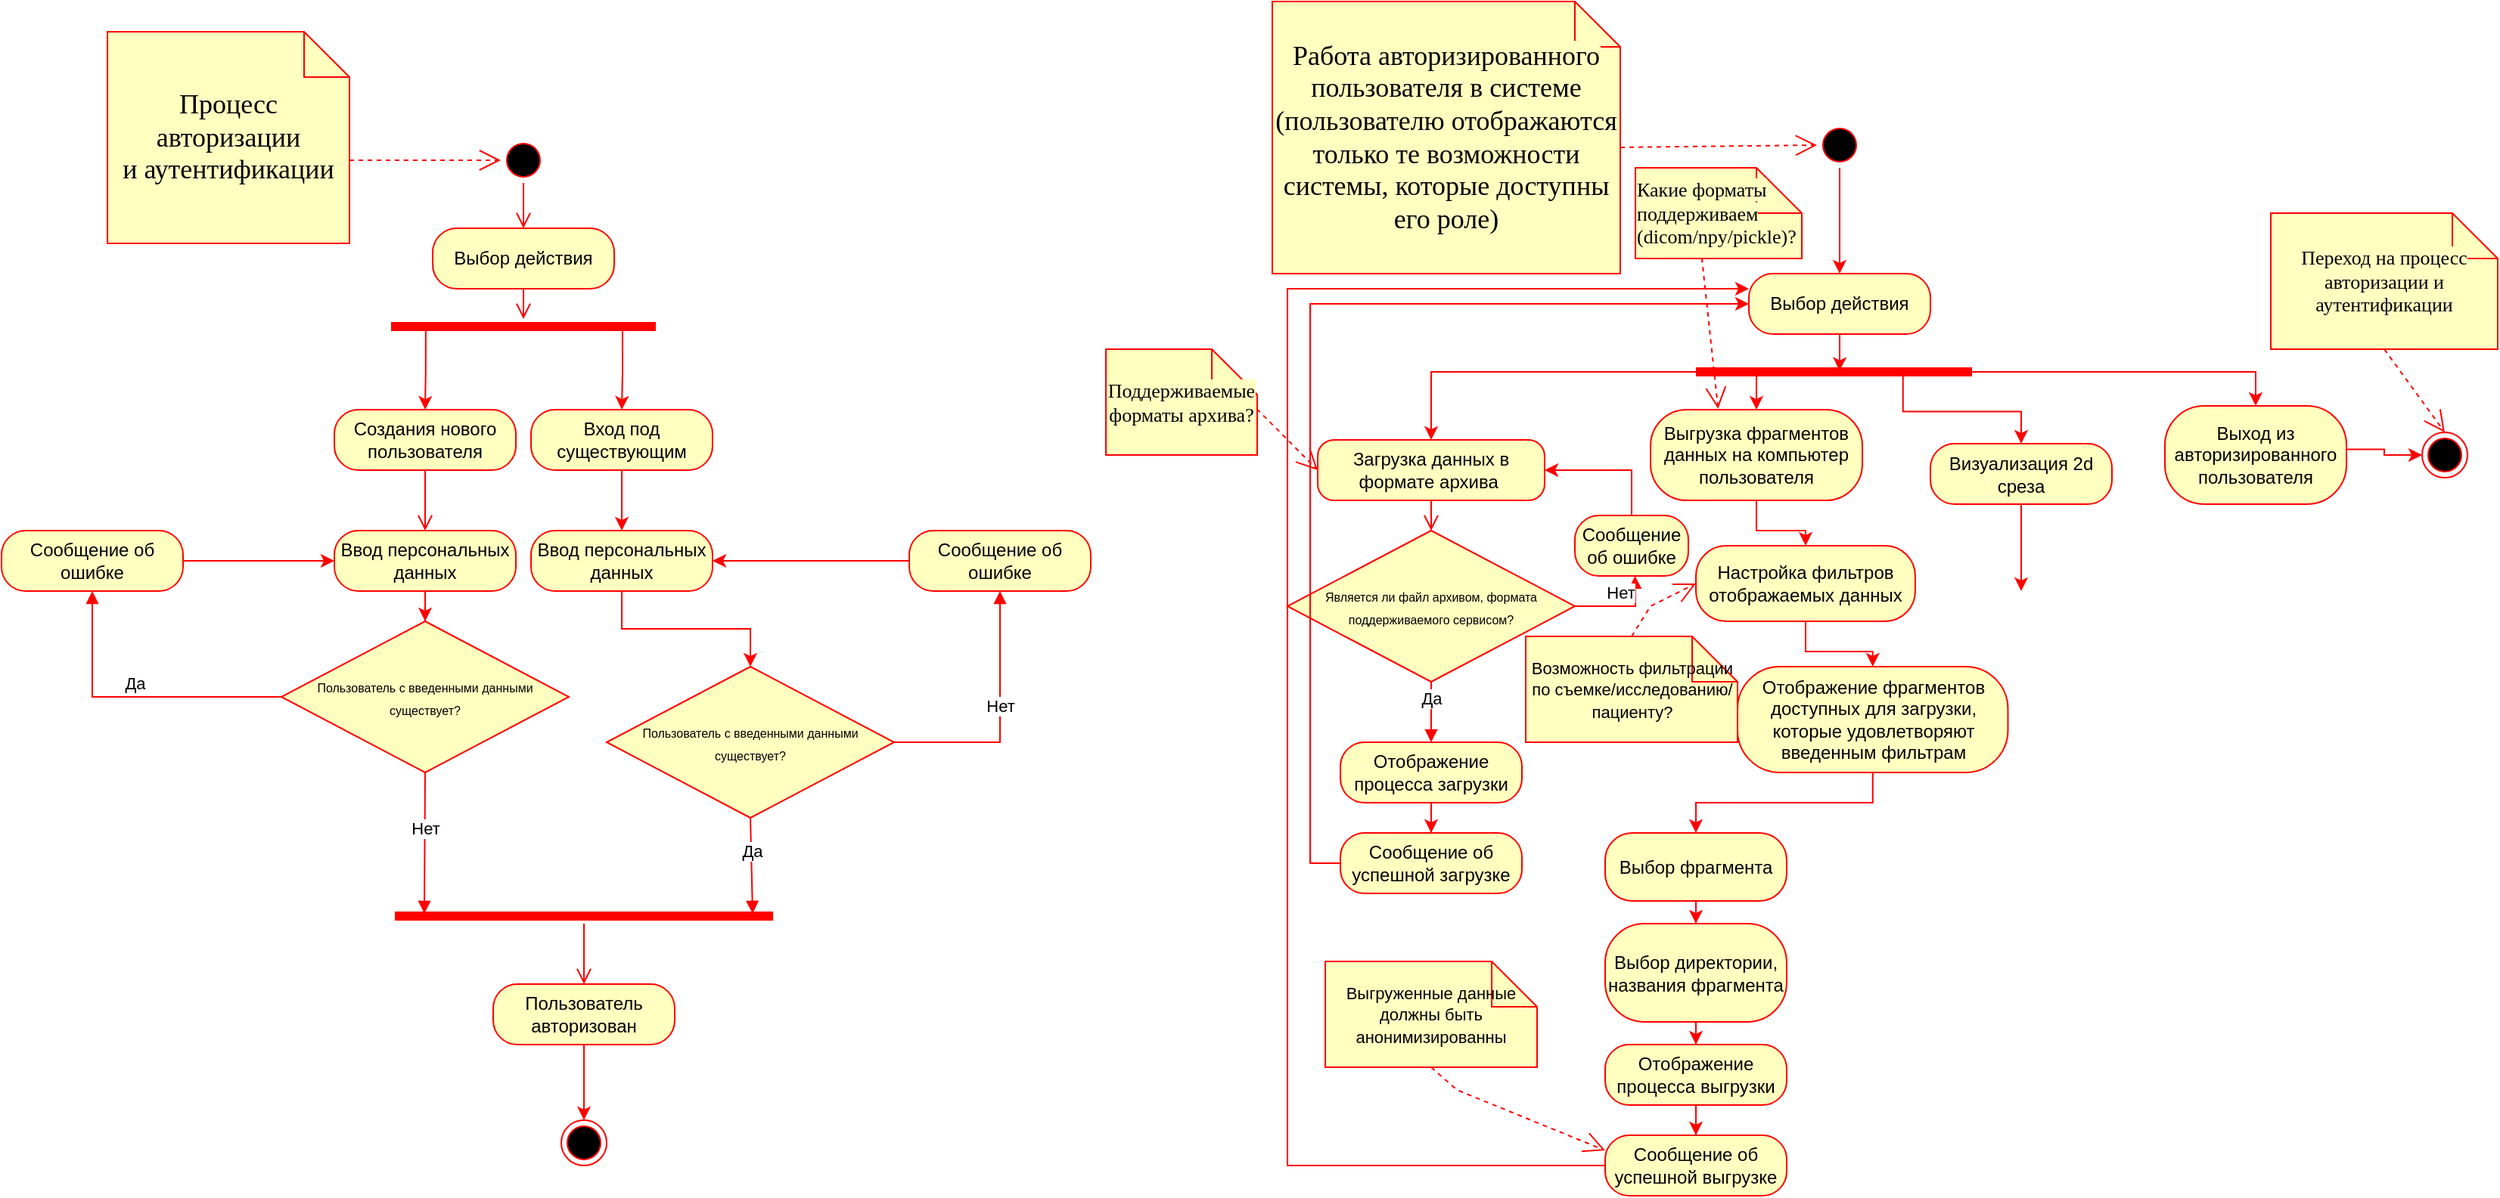 <mxfile version="24.7.16">
  <diagram name="Page-1" id="d6oIZNa-YsMYUfMxQyWx">
    <mxGraphModel dx="1195" dy="622" grid="1" gridSize="10" guides="1" tooltips="1" connect="1" arrows="1" fold="1" page="1" pageScale="1" pageWidth="850" pageHeight="1100" math="0" shadow="0">
      <root>
        <mxCell id="0" />
        <mxCell id="1" parent="0" />
        <mxCell id="Nl1nljWizBG0Hd7FGc-C-3" value="&lt;font style=&quot;font-size: 18px; background-color: rgb(255, 255, 192);&quot;&gt;&lt;span style=&quot;font-family: Montserrat; text-align: left;&quot;&gt;&lt;font style=&quot;font-size: 18px;&quot;&gt;Процесс авторизации и&amp;nbsp;&lt;/font&gt;&lt;/span&gt;&lt;span style=&quot;font-family: Montserrat; text-align: left;&quot;&gt;аутентификации&lt;/span&gt;&lt;/font&gt;" style="shape=note;whiteSpace=wrap;html=1;arcSize=40;fontColor=#000000;fillColor=#ffffc0;strokeColor=#ff0000;" parent="1" vertex="1">
          <mxGeometry x="90" y="20" width="160" height="140" as="geometry" />
        </mxCell>
        <mxCell id="Nl1nljWizBG0Hd7FGc-C-4" value="" style="endArrow=open;endSize=12;dashed=1;html=1;rounded=0;exitX=0;exitY=0;exitDx=160;exitDy=85;exitPerimeter=0;entryX=0;entryY=0.5;entryDx=0;entryDy=0;fontColor=#FFFFFF;labelBackgroundColor=#FFFFFF;strokeColor=#FF0000;" parent="1" source="Nl1nljWizBG0Hd7FGc-C-3" target="Nl1nljWizBG0Hd7FGc-C-6" edge="1">
          <mxGeometry width="160" relative="1" as="geometry">
            <mxPoint x="240" y="260" as="sourcePoint" />
            <mxPoint x="340" y="105" as="targetPoint" />
          </mxGeometry>
        </mxCell>
        <mxCell id="Nl1nljWizBG0Hd7FGc-C-6" value="" style="ellipse;html=1;shape=startState;fillColor=#000000;strokeColor=#ff0000;" parent="1" vertex="1">
          <mxGeometry x="350" y="90" width="30" height="30" as="geometry" />
        </mxCell>
        <mxCell id="Nl1nljWizBG0Hd7FGc-C-7" value="" style="edgeStyle=orthogonalEdgeStyle;html=1;verticalAlign=bottom;endArrow=open;endSize=8;strokeColor=#ff0000;rounded=0;entryX=0.5;entryY=0;entryDx=0;entryDy=0;" parent="1" source="Nl1nljWizBG0Hd7FGc-C-6" target="Nl1nljWizBG0Hd7FGc-C-8" edge="1">
          <mxGeometry relative="1" as="geometry">
            <mxPoint x="365" y="180" as="targetPoint" />
          </mxGeometry>
        </mxCell>
        <mxCell id="Nl1nljWizBG0Hd7FGc-C-8" value="Выбор действия" style="rounded=1;whiteSpace=wrap;html=1;arcSize=40;fontColor=#000000;fillColor=#ffffc0;strokeColor=#ff0000;" parent="1" vertex="1">
          <mxGeometry x="305" y="150" width="120" height="40" as="geometry" />
        </mxCell>
        <mxCell id="Nl1nljWizBG0Hd7FGc-C-9" value="" style="edgeStyle=orthogonalEdgeStyle;html=1;verticalAlign=bottom;endArrow=open;endSize=8;strokeColor=#ff0000;rounded=0;" parent="1" source="Nl1nljWizBG0Hd7FGc-C-8" target="Nl1nljWizBG0Hd7FGc-C-11" edge="1">
          <mxGeometry relative="1" as="geometry">
            <mxPoint x="365" y="260" as="targetPoint" />
          </mxGeometry>
        </mxCell>
        <mxCell id="Nl1nljWizBG0Hd7FGc-C-17" value="" style="edgeStyle=orthogonalEdgeStyle;rounded=0;orthogonalLoop=1;jettySize=auto;html=1;textShadow=0;labelBorderColor=#000000;labelBackgroundColor=#000000;fontColor=#000000;fillColor=#f8cecc;strokeColor=#FF0000;exitX=0.131;exitY=0.6;exitDx=0;exitDy=0;exitPerimeter=0;" parent="1" source="Nl1nljWizBG0Hd7FGc-C-11" target="Nl1nljWizBG0Hd7FGc-C-13" edge="1">
          <mxGeometry relative="1" as="geometry">
            <mxPoint x="370" y="240" as="sourcePoint" />
          </mxGeometry>
        </mxCell>
        <mxCell id="Nl1nljWizBG0Hd7FGc-C-11" value="" style="shape=line;html=1;strokeWidth=6;strokeColor=#ff0000;" parent="1" vertex="1">
          <mxGeometry x="277.5" y="210" width="175" height="10" as="geometry" />
        </mxCell>
        <mxCell id="Nl1nljWizBG0Hd7FGc-C-13" value="Создания нового пользователя" style="rounded=1;whiteSpace=wrap;html=1;arcSize=40;fontColor=#000000;fillColor=#ffffc0;strokeColor=#ff0000;" parent="1" vertex="1">
          <mxGeometry x="240" y="270" width="120" height="40" as="geometry" />
        </mxCell>
        <mxCell id="Nl1nljWizBG0Hd7FGc-C-14" value="" style="edgeStyle=orthogonalEdgeStyle;html=1;verticalAlign=bottom;endArrow=open;endSize=8;strokeColor=#ff0000;rounded=0;" parent="1" source="Nl1nljWizBG0Hd7FGc-C-13" target="Nl1nljWizBG0Hd7FGc-C-23" edge="1">
          <mxGeometry relative="1" as="geometry">
            <mxPoint x="300" y="370" as="targetPoint" />
          </mxGeometry>
        </mxCell>
        <mxCell id="Nl1nljWizBG0Hd7FGc-C-18" value="Вход под существующим" style="rounded=1;whiteSpace=wrap;html=1;arcSize=40;fontColor=#000000;fillColor=#ffffc0;strokeColor=#ff0000;" parent="1" vertex="1">
          <mxGeometry x="370" y="270" width="120" height="40" as="geometry" />
        </mxCell>
        <mxCell id="Nl1nljWizBG0Hd7FGc-C-22" value="" style="edgeStyle=orthogonalEdgeStyle;rounded=0;orthogonalLoop=1;jettySize=auto;html=1;textShadow=0;labelBorderColor=#000000;labelBackgroundColor=#000000;fontColor=#000000;fillColor=#f8cecc;strokeColor=#FF0000;entryX=0.5;entryY=0;entryDx=0;entryDy=0;exitX=0.874;exitY=0.52;exitDx=0;exitDy=0;exitPerimeter=0;" parent="1" source="Nl1nljWizBG0Hd7FGc-C-11" target="Nl1nljWizBG0Hd7FGc-C-18" edge="1">
          <mxGeometry relative="1" as="geometry">
            <mxPoint x="620" y="250" as="sourcePoint" />
            <mxPoint x="610" y="304" as="targetPoint" />
          </mxGeometry>
        </mxCell>
        <mxCell id="Nl1nljWizBG0Hd7FGc-C-28" value="" style="edgeStyle=orthogonalEdgeStyle;rounded=0;orthogonalLoop=1;jettySize=auto;html=1;strokeColor=#FF0000;" parent="1" source="Nl1nljWizBG0Hd7FGc-C-23" target="Nl1nljWizBG0Hd7FGc-C-26" edge="1">
          <mxGeometry relative="1" as="geometry" />
        </mxCell>
        <mxCell id="Nl1nljWizBG0Hd7FGc-C-23" value="Ввод персональных данных" style="rounded=1;whiteSpace=wrap;html=1;arcSize=40;fontColor=#000000;fillColor=#ffffc0;strokeColor=#ff0000;" parent="1" vertex="1">
          <mxGeometry x="240" y="350" width="120" height="40" as="geometry" />
        </mxCell>
        <mxCell id="Nl1nljWizBG0Hd7FGc-C-37" style="edgeStyle=orthogonalEdgeStyle;rounded=0;orthogonalLoop=1;jettySize=auto;html=1;exitX=0.5;exitY=1;exitDx=0;exitDy=0;entryX=0.5;entryY=0;entryDx=0;entryDy=0;strokeColor=#FF0000;" parent="1" source="Nl1nljWizBG0Hd7FGc-C-24" target="Nl1nljWizBG0Hd7FGc-C-36" edge="1">
          <mxGeometry relative="1" as="geometry" />
        </mxCell>
        <mxCell id="Nl1nljWizBG0Hd7FGc-C-24" value="Ввод персональных данных" style="rounded=1;whiteSpace=wrap;html=1;arcSize=40;fontColor=#000000;fillColor=#ffffc0;strokeColor=#ff0000;" parent="1" vertex="1">
          <mxGeometry x="370" y="350" width="120" height="40" as="geometry" />
        </mxCell>
        <mxCell id="Nl1nljWizBG0Hd7FGc-C-25" value="" style="edgeStyle=orthogonalEdgeStyle;rounded=0;orthogonalLoop=1;jettySize=auto;html=1;textShadow=0;labelBorderColor=#000000;labelBackgroundColor=#000000;fontColor=#000000;fillColor=#f8cecc;strokeColor=#FF0000;entryX=0.5;entryY=0;entryDx=0;entryDy=0;exitX=0.5;exitY=1;exitDx=0;exitDy=0;" parent="1" source="Nl1nljWizBG0Hd7FGc-C-18" target="Nl1nljWizBG0Hd7FGc-C-24" edge="1">
          <mxGeometry relative="1" as="geometry">
            <mxPoint x="440" y="225" as="sourcePoint" />
            <mxPoint x="440" y="280" as="targetPoint" />
          </mxGeometry>
        </mxCell>
        <mxCell id="Nl1nljWizBG0Hd7FGc-C-26" value="&lt;font style=&quot;font-size: 8px;&quot;&gt;Пользователь с введенными данными существует?&lt;/font&gt;" style="rhombus;whiteSpace=wrap;html=1;arcSize=40;fontColor=#000000;fillColor=#ffffc0;strokeColor=#ff0000;" parent="1" vertex="1">
          <mxGeometry x="205" y="410" width="190" height="100" as="geometry" />
        </mxCell>
        <mxCell id="Nl1nljWizBG0Hd7FGc-C-30" value="Да" style="html=1;verticalAlign=bottom;endArrow=block;curved=0;rounded=0;exitX=0;exitY=0.5;exitDx=0;exitDy=0;strokeColor=#FF0000;entryX=0.5;entryY=1;entryDx=0;entryDy=0;" parent="1" source="Nl1nljWizBG0Hd7FGc-C-26" target="Nl1nljWizBG0Hd7FGc-C-31" edge="1">
          <mxGeometry width="80" relative="1" as="geometry">
            <mxPoint x="90" y="289.66" as="sourcePoint" />
            <mxPoint x="130" y="420" as="targetPoint" />
            <Array as="points">
              <mxPoint x="80" y="460" />
              <mxPoint x="80" y="420" />
            </Array>
          </mxGeometry>
        </mxCell>
        <mxCell id="Nl1nljWizBG0Hd7FGc-C-33" style="edgeStyle=orthogonalEdgeStyle;rounded=0;orthogonalLoop=1;jettySize=auto;html=1;exitX=1;exitY=0.5;exitDx=0;exitDy=0;entryX=0;entryY=0.5;entryDx=0;entryDy=0;strokeColor=#FF0000;" parent="1" source="Nl1nljWizBG0Hd7FGc-C-31" target="Nl1nljWizBG0Hd7FGc-C-23" edge="1">
          <mxGeometry relative="1" as="geometry" />
        </mxCell>
        <mxCell id="Nl1nljWizBG0Hd7FGc-C-31" value="Сообщение об ошибке" style="rounded=1;whiteSpace=wrap;html=1;arcSize=40;fontColor=#000000;fillColor=#ffffc0;strokeColor=#ff0000;" parent="1" vertex="1">
          <mxGeometry x="20" y="350" width="120" height="40" as="geometry" />
        </mxCell>
        <mxCell id="Nl1nljWizBG0Hd7FGc-C-34" value="Нет" style="html=1;verticalAlign=bottom;endArrow=block;curved=0;rounded=0;strokeColor=#FF0000;exitX=0.5;exitY=1;exitDx=0;exitDy=0;entryX=0.078;entryY=0.343;entryDx=0;entryDy=0;entryPerimeter=0;" parent="1" source="Nl1nljWizBG0Hd7FGc-C-26" target="Nl1nljWizBG0Hd7FGc-C-44" edge="1">
          <mxGeometry width="80" relative="1" as="geometry">
            <mxPoint x="360" y="570" as="sourcePoint" />
            <mxPoint x="300" y="600" as="targetPoint" />
          </mxGeometry>
        </mxCell>
        <mxCell id="Nl1nljWizBG0Hd7FGc-C-36" value="&lt;font style=&quot;font-size: 8px;&quot;&gt;Пользователь с введенными данными существует?&lt;/font&gt;" style="rhombus;whiteSpace=wrap;html=1;arcSize=40;fontColor=#000000;fillColor=#ffffc0;strokeColor=#ff0000;" parent="1" vertex="1">
          <mxGeometry x="420" y="440" width="190" height="100" as="geometry" />
        </mxCell>
        <mxCell id="Nl1nljWizBG0Hd7FGc-C-38" value="Нет" style="html=1;verticalAlign=bottom;endArrow=block;curved=0;rounded=0;strokeColor=#FF0000;exitX=1;exitY=0.5;exitDx=0;exitDy=0;entryX=0.5;entryY=1;entryDx=0;entryDy=0;" parent="1" source="Nl1nljWizBG0Hd7FGc-C-36" target="Nl1nljWizBG0Hd7FGc-C-39" edge="1">
          <mxGeometry width="80" relative="1" as="geometry">
            <mxPoint x="660" y="520" as="sourcePoint" />
            <mxPoint x="700" y="450" as="targetPoint" />
            <Array as="points">
              <mxPoint x="680" y="490" />
            </Array>
          </mxGeometry>
        </mxCell>
        <mxCell id="Nl1nljWizBG0Hd7FGc-C-40" style="edgeStyle=orthogonalEdgeStyle;rounded=0;orthogonalLoop=1;jettySize=auto;html=1;entryX=1;entryY=0.5;entryDx=0;entryDy=0;strokeColor=#FF0000;" parent="1" source="Nl1nljWizBG0Hd7FGc-C-39" target="Nl1nljWizBG0Hd7FGc-C-24" edge="1">
          <mxGeometry relative="1" as="geometry" />
        </mxCell>
        <mxCell id="Nl1nljWizBG0Hd7FGc-C-39" value="Сообщение об ошибке" style="rounded=1;whiteSpace=wrap;html=1;arcSize=40;fontColor=#000000;fillColor=#ffffc0;strokeColor=#ff0000;" parent="1" vertex="1">
          <mxGeometry x="620" y="350" width="120" height="40" as="geometry" />
        </mxCell>
        <mxCell id="Nl1nljWizBG0Hd7FGc-C-43" value="Да" style="html=1;verticalAlign=bottom;endArrow=block;curved=0;rounded=0;strokeColor=#FF0000;exitX=0.5;exitY=1;exitDx=0;exitDy=0;entryX=0.946;entryY=0.343;entryDx=0;entryDy=0;entryPerimeter=0;" parent="1" source="Nl1nljWizBG0Hd7FGc-C-36" target="Nl1nljWizBG0Hd7FGc-C-44" edge="1">
          <mxGeometry width="80" relative="1" as="geometry">
            <mxPoint x="510" y="580" as="sourcePoint" />
            <mxPoint x="515" y="600" as="targetPoint" />
            <Array as="points" />
          </mxGeometry>
        </mxCell>
        <mxCell id="Nl1nljWizBG0Hd7FGc-C-44" value="" style="shape=line;html=1;strokeWidth=6;strokeColor=#ff0000;" parent="1" vertex="1">
          <mxGeometry x="280" y="600" width="250" height="10" as="geometry" />
        </mxCell>
        <mxCell id="Nl1nljWizBG0Hd7FGc-C-45" value="" style="edgeStyle=orthogonalEdgeStyle;html=1;verticalAlign=bottom;endArrow=open;endSize=8;strokeColor=#ff0000;rounded=0;" parent="1" source="Nl1nljWizBG0Hd7FGc-C-44" target="Nl1nljWizBG0Hd7FGc-C-46" edge="1">
          <mxGeometry relative="1" as="geometry">
            <mxPoint x="390" y="690" as="targetPoint" />
          </mxGeometry>
        </mxCell>
        <mxCell id="Nl1nljWizBG0Hd7FGc-C-49" style="edgeStyle=orthogonalEdgeStyle;rounded=0;orthogonalLoop=1;jettySize=auto;html=1;entryX=0.5;entryY=0;entryDx=0;entryDy=0;strokeColor=#FF0000;" parent="1" source="Nl1nljWizBG0Hd7FGc-C-46" target="Nl1nljWizBG0Hd7FGc-C-48" edge="1">
          <mxGeometry relative="1" as="geometry" />
        </mxCell>
        <mxCell id="Nl1nljWizBG0Hd7FGc-C-46" value="Пользователь авторизован" style="rounded=1;whiteSpace=wrap;html=1;arcSize=40;fontColor=#000000;fillColor=#ffffc0;strokeColor=#ff0000;" parent="1" vertex="1">
          <mxGeometry x="345" y="650" width="120" height="40" as="geometry" />
        </mxCell>
        <mxCell id="Nl1nljWizBG0Hd7FGc-C-48" value="" style="ellipse;html=1;shape=endState;fillColor=#000000;strokeColor=#ff0000;" parent="1" vertex="1">
          <mxGeometry x="390" y="740" width="30" height="30" as="geometry" />
        </mxCell>
        <mxCell id="Nl1nljWizBG0Hd7FGc-C-58" style="edgeStyle=orthogonalEdgeStyle;rounded=0;orthogonalLoop=1;jettySize=auto;html=1;entryX=0.5;entryY=0;entryDx=0;entryDy=0;strokeColor=#FF0000;" parent="1" source="Nl1nljWizBG0Hd7FGc-C-51" target="Nl1nljWizBG0Hd7FGc-C-57" edge="1">
          <mxGeometry relative="1" as="geometry" />
        </mxCell>
        <mxCell id="Nl1nljWizBG0Hd7FGc-C-51" value="" style="ellipse;html=1;shape=startState;fillColor=#000000;strokeColor=#ff0000;" parent="1" vertex="1">
          <mxGeometry x="1220" y="80" width="30" height="30" as="geometry" />
        </mxCell>
        <mxCell id="Nl1nljWizBG0Hd7FGc-C-53" value="&lt;div style=&quot;&quot;&gt;&lt;font face=&quot;Montserrat&quot;&gt;&lt;span style=&quot;font-size: 18px; background-color: rgb(255, 255, 192);&quot;&gt;Работа авторизированного пользователя в системе (пользователю отображаются только те возможности системы, которые доступны его роле)&lt;/span&gt;&lt;/font&gt;&lt;/div&gt;" style="shape=note;whiteSpace=wrap;html=1;arcSize=40;fontColor=#000000;fillColor=#ffffc0;strokeColor=#ff0000;align=center;" parent="1" vertex="1">
          <mxGeometry x="860" width="230" height="180" as="geometry" />
        </mxCell>
        <mxCell id="Nl1nljWizBG0Hd7FGc-C-55" value="" style="endArrow=open;endSize=12;dashed=1;html=1;rounded=0;entryX=0;entryY=0.5;entryDx=0;entryDy=0;fontColor=#FFFFFF;labelBackgroundColor=#FFFFFF;strokeColor=#FF0000;exitX=1;exitY=0.536;exitDx=0;exitDy=0;exitPerimeter=0;" parent="1" source="Nl1nljWizBG0Hd7FGc-C-53" target="Nl1nljWizBG0Hd7FGc-C-51" edge="1">
          <mxGeometry width="160" relative="1" as="geometry">
            <mxPoint x="1140" y="130" as="sourcePoint" />
            <mxPoint x="1260" y="250" as="targetPoint" />
          </mxGeometry>
        </mxCell>
        <mxCell id="Nl1nljWizBG0Hd7FGc-C-57" value="Выбор действия" style="rounded=1;whiteSpace=wrap;html=1;arcSize=40;fontColor=#000000;fillColor=#ffffc0;strokeColor=#ff0000;" parent="1" vertex="1">
          <mxGeometry x="1175" y="180" width="120" height="40" as="geometry" />
        </mxCell>
        <mxCell id="Nl1nljWizBG0Hd7FGc-C-110" style="edgeStyle=orthogonalEdgeStyle;rounded=0;orthogonalLoop=1;jettySize=auto;html=1;exitX=0;exitY=0.5;exitDx=0;exitDy=0;exitPerimeter=0;entryX=0.5;entryY=0;entryDx=0;entryDy=0;strokeColor=#FF0000;" parent="1" source="Nl1nljWizBG0Hd7FGc-C-59" target="Nl1nljWizBG0Hd7FGc-C-61" edge="1">
          <mxGeometry relative="1" as="geometry" />
        </mxCell>
        <mxCell id="Nl1nljWizBG0Hd7FGc-C-59" value="" style="shape=line;html=1;strokeWidth=6;strokeColor=#ff0000;" parent="1" vertex="1">
          <mxGeometry x="1140" y="240" width="182.5" height="10" as="geometry" />
        </mxCell>
        <mxCell id="Nl1nljWizBG0Hd7FGc-C-61" value="Загрузка данных в формате архива&amp;nbsp;" style="rounded=1;whiteSpace=wrap;html=1;arcSize=27;fontColor=#000000;fillColor=#ffffc0;strokeColor=#ff0000;" parent="1" vertex="1">
          <mxGeometry x="890" y="290" width="150" height="40" as="geometry" />
        </mxCell>
        <mxCell id="Nl1nljWizBG0Hd7FGc-C-62" value="" style="edgeStyle=orthogonalEdgeStyle;html=1;verticalAlign=bottom;endArrow=open;endSize=8;strokeColor=#ff0000;rounded=0;exitX=0.5;exitY=1;exitDx=0;exitDy=0;entryX=0.5;entryY=0;entryDx=0;entryDy=0;" parent="1" source="Nl1nljWizBG0Hd7FGc-C-61" target="Nl1nljWizBG0Hd7FGc-C-64" edge="1">
          <mxGeometry relative="1" as="geometry">
            <mxPoint x="965" y="430" as="targetPoint" />
          </mxGeometry>
        </mxCell>
        <mxCell id="Nl1nljWizBG0Hd7FGc-C-64" value="&lt;span style=&quot;font-size: 8px;&quot;&gt;Является ли файл архивом, формата поддерживаемого сервисом?&lt;/span&gt;" style="rhombus;whiteSpace=wrap;html=1;arcSize=40;fontColor=#000000;fillColor=#ffffc0;strokeColor=#ff0000;" parent="1" vertex="1">
          <mxGeometry x="870" y="350" width="190" height="100" as="geometry" />
        </mxCell>
        <mxCell id="Nl1nljWizBG0Hd7FGc-C-65" value="Нет" style="html=1;verticalAlign=bottom;endArrow=block;curved=0;rounded=0;strokeColor=#FF0000;exitX=1;exitY=0.5;exitDx=0;exitDy=0;entryX=0.53;entryY=0.999;entryDx=0;entryDy=0;entryPerimeter=0;" parent="1" source="Nl1nljWizBG0Hd7FGc-C-64" target="Nl1nljWizBG0Hd7FGc-C-66" edge="1">
          <mxGeometry width="80" relative="1" as="geometry">
            <mxPoint x="1110" y="480" as="sourcePoint" />
            <mxPoint x="1088" y="410" as="targetPoint" />
            <Array as="points">
              <mxPoint x="1100" y="400" />
            </Array>
          </mxGeometry>
        </mxCell>
        <mxCell id="Nl1nljWizBG0Hd7FGc-C-66" value="Сообщение об ошибке" style="rounded=1;whiteSpace=wrap;html=1;arcSize=40;fontColor=#000000;fillColor=#ffffc0;strokeColor=#ff0000;" parent="1" vertex="1">
          <mxGeometry x="1060" y="340" width="75" height="40" as="geometry" />
        </mxCell>
        <mxCell id="Nl1nljWizBG0Hd7FGc-C-68" style="edgeStyle=orthogonalEdgeStyle;rounded=0;orthogonalLoop=1;jettySize=auto;html=1;entryX=1;entryY=0.5;entryDx=0;entryDy=0;strokeColor=#FF0000;exitX=0.5;exitY=0;exitDx=0;exitDy=0;" parent="1" source="Nl1nljWizBG0Hd7FGc-C-66" target="Nl1nljWizBG0Hd7FGc-C-61" edge="1">
          <mxGeometry relative="1" as="geometry">
            <mxPoint x="1172" y="254" as="sourcePoint" />
            <mxPoint x="975" y="310" as="targetPoint" />
          </mxGeometry>
        </mxCell>
        <mxCell id="Nl1nljWizBG0Hd7FGc-C-70" value="Да" style="html=1;verticalAlign=bottom;endArrow=block;curved=0;rounded=0;strokeColor=#FF0000;exitX=0.5;exitY=1;exitDx=0;exitDy=0;entryX=0.5;entryY=0;entryDx=0;entryDy=0;" parent="1" source="Nl1nljWizBG0Hd7FGc-C-64" target="Nl1nljWizBG0Hd7FGc-C-71" edge="1">
          <mxGeometry width="80" relative="1" as="geometry">
            <mxPoint x="965" y="530" as="sourcePoint" />
            <mxPoint x="965" y="570" as="targetPoint" />
            <Array as="points" />
          </mxGeometry>
        </mxCell>
        <mxCell id="Nl1nljWizBG0Hd7FGc-C-74" style="edgeStyle=orthogonalEdgeStyle;rounded=0;orthogonalLoop=1;jettySize=auto;html=1;entryX=0.5;entryY=0;entryDx=0;entryDy=0;strokeColor=#FF0000;" parent="1" source="Nl1nljWizBG0Hd7FGc-C-71" target="Nl1nljWizBG0Hd7FGc-C-72" edge="1">
          <mxGeometry relative="1" as="geometry" />
        </mxCell>
        <mxCell id="Nl1nljWizBG0Hd7FGc-C-71" value="Отображение процесса загрузки" style="rounded=1;whiteSpace=wrap;html=1;arcSize=40;fontColor=#000000;fillColor=#ffffc0;strokeColor=#ff0000;" parent="1" vertex="1">
          <mxGeometry x="905" y="490" width="120" height="40" as="geometry" />
        </mxCell>
        <mxCell id="Nl1nljWizBG0Hd7FGc-C-109" style="edgeStyle=orthogonalEdgeStyle;rounded=0;orthogonalLoop=1;jettySize=auto;html=1;exitX=0;exitY=0.5;exitDx=0;exitDy=0;entryX=0;entryY=0.5;entryDx=0;entryDy=0;strokeColor=#FF0000;" parent="1" source="Nl1nljWizBG0Hd7FGc-C-72" target="Nl1nljWizBG0Hd7FGc-C-57" edge="1">
          <mxGeometry relative="1" as="geometry" />
        </mxCell>
        <mxCell id="Nl1nljWizBG0Hd7FGc-C-72" value="Сообщение об успешной загрузке" style="rounded=1;whiteSpace=wrap;html=1;arcSize=40;fontColor=#000000;fillColor=#ffffc0;strokeColor=#ff0000;" parent="1" vertex="1">
          <mxGeometry x="905" y="550" width="120" height="40" as="geometry" />
        </mxCell>
        <mxCell id="Nl1nljWizBG0Hd7FGc-C-78" value="&lt;div style=&quot;&quot;&gt;&lt;font size=&quot;1&quot; face=&quot;Montserrat&quot;&gt;&lt;span style=&quot;background-color: rgb(255, 255, 192); font-size: 13px;&quot;&gt;Поддерживаемые форматы архива?&lt;/span&gt;&lt;/font&gt;&lt;/div&gt;" style="shape=note;whiteSpace=wrap;html=1;arcSize=40;fontColor=#000000;fillColor=#ffffc0;strokeColor=#ff0000;align=center;" parent="1" vertex="1">
          <mxGeometry x="750" y="230" width="100" height="70" as="geometry" />
        </mxCell>
        <mxCell id="Nl1nljWizBG0Hd7FGc-C-79" value="" style="endArrow=open;endSize=12;dashed=1;html=1;rounded=0;entryX=0;entryY=0.5;entryDx=0;entryDy=0;fontColor=#FFFFFF;labelBackgroundColor=#FFFFFF;strokeColor=#FF0000;exitX=0.998;exitY=0.565;exitDx=0;exitDy=0;exitPerimeter=0;" parent="1" source="Nl1nljWizBG0Hd7FGc-C-78" target="Nl1nljWizBG0Hd7FGc-C-61" edge="1">
          <mxGeometry width="160" relative="1" as="geometry">
            <mxPoint x="900" y="221" as="sourcePoint" />
            <mxPoint x="1030" y="220" as="targetPoint" />
          </mxGeometry>
        </mxCell>
        <mxCell id="Nl1nljWizBG0Hd7FGc-C-92" style="edgeStyle=orthogonalEdgeStyle;rounded=0;orthogonalLoop=1;jettySize=auto;html=1;entryX=0.5;entryY=0;entryDx=0;entryDy=0;strokeColor=#FF0000;" parent="1" source="Nl1nljWizBG0Hd7FGc-C-80" target="Nl1nljWizBG0Hd7FGc-C-88" edge="1">
          <mxGeometry relative="1" as="geometry" />
        </mxCell>
        <mxCell id="Nl1nljWizBG0Hd7FGc-C-80" value="Выгрузка фрагментов данных на компьютер пользователя" style="rounded=1;whiteSpace=wrap;html=1;arcSize=40;fontColor=#000000;fillColor=#ffffc0;strokeColor=#ff0000;" parent="1" vertex="1">
          <mxGeometry x="1110" y="270" width="140" height="60" as="geometry" />
        </mxCell>
        <mxCell id="Nl1nljWizBG0Hd7FGc-C-83" style="edgeStyle=orthogonalEdgeStyle;rounded=0;orthogonalLoop=1;jettySize=auto;html=1;entryX=0.5;entryY=0;entryDx=0;entryDy=0;strokeColor=#FF0000;exitX=0.25;exitY=0.5;exitDx=0;exitDy=0;exitPerimeter=0;" parent="1" source="Nl1nljWizBG0Hd7FGc-C-59" target="Nl1nljWizBG0Hd7FGc-C-80" edge="1">
          <mxGeometry relative="1" as="geometry">
            <mxPoint x="1170" y="250" as="sourcePoint" />
            <mxPoint x="975" y="300" as="targetPoint" />
          </mxGeometry>
        </mxCell>
        <mxCell id="Nl1nljWizBG0Hd7FGc-C-86" value="" style="endArrow=open;endSize=12;dashed=1;html=1;rounded=0;entryX=0.319;entryY=-0.011;entryDx=0;entryDy=0;fontColor=#FFFFFF;labelBackgroundColor=#FFFFFF;strokeColor=#FF0000;exitX=0;exitY=0;exitDx=37.5;exitDy=0;exitPerimeter=0;entryPerimeter=0;" parent="1" source="Nl1nljWizBG0Hd7FGc-C-84" target="Nl1nljWizBG0Hd7FGc-C-80" edge="1">
          <mxGeometry width="160" relative="1" as="geometry">
            <mxPoint x="1350" y="370" as="sourcePoint" />
            <mxPoint x="1390" y="410" as="targetPoint" />
          </mxGeometry>
        </mxCell>
        <mxCell id="Nl1nljWizBG0Hd7FGc-C-84" value="&lt;div style=&quot;text-align: left;&quot;&gt;&lt;span style=&quot;background-color: rgb(255, 255, 192); font-size: 13px; font-family: Montserrat;&quot;&gt;Какие форматы поддерживаем (dicom/npy/pickle)?&lt;/span&gt;&lt;/div&gt;" style="shape=note;whiteSpace=wrap;html=1;arcSize=40;fontColor=#000000;fillColor=#ffffc0;strokeColor=#ff0000;align=center;" parent="1" vertex="1">
          <mxGeometry x="1100" y="110" width="110" height="60" as="geometry" />
        </mxCell>
        <mxCell id="Nl1nljWizBG0Hd7FGc-C-93" style="edgeStyle=orthogonalEdgeStyle;rounded=0;orthogonalLoop=1;jettySize=auto;html=1;strokeColor=#FF0000;entryX=0.5;entryY=0;entryDx=0;entryDy=0;" parent="1" source="Nl1nljWizBG0Hd7FGc-C-88" target="Nl1nljWizBG0Hd7FGc-C-94" edge="1">
          <mxGeometry relative="1" as="geometry">
            <mxPoint x="1212.5" y="470" as="targetPoint" />
          </mxGeometry>
        </mxCell>
        <mxCell id="Nl1nljWizBG0Hd7FGc-C-88" value="Настройка фильтров отображаемых данных" style="rounded=1;whiteSpace=wrap;html=1;arcSize=40;fontColor=#000000;fillColor=#ffffc0;strokeColor=#ff0000;" parent="1" vertex="1">
          <mxGeometry x="1140" y="360" width="145" height="50" as="geometry" />
        </mxCell>
        <mxCell id="Nl1nljWizBG0Hd7FGc-C-90" value="&lt;div style=&quot;&quot;&gt;&lt;font style=&quot;font-size: 11px;&quot;&gt;Возможность фильтрации по съемке/исследованию/пациенту?&lt;/font&gt;&lt;br&gt;&lt;/div&gt;" style="shape=note;whiteSpace=wrap;html=1;arcSize=40;fontColor=#000000;fillColor=#ffffc0;strokeColor=#ff0000;align=center;" parent="1" vertex="1">
          <mxGeometry x="1027.5" y="420" width="140" height="70" as="geometry" />
        </mxCell>
        <mxCell id="Nl1nljWizBG0Hd7FGc-C-91" value="" style="endArrow=open;endSize=12;dashed=1;html=1;rounded=0;entryX=0;entryY=0.5;entryDx=0;entryDy=0;fontColor=#FFFFFF;labelBackgroundColor=#FFFFFF;strokeColor=#FF0000;exitX=0.5;exitY=0;exitDx=0;exitDy=0;exitPerimeter=0;" parent="1" source="Nl1nljWizBG0Hd7FGc-C-90" target="Nl1nljWizBG0Hd7FGc-C-88" edge="1">
          <mxGeometry width="160" relative="1" as="geometry">
            <mxPoint x="1147.5" y="500" as="sourcePoint" />
            <mxPoint x="1187.5" y="540" as="targetPoint" />
            <Array as="points">
              <mxPoint x="1110" y="400" />
            </Array>
          </mxGeometry>
        </mxCell>
        <mxCell id="Nl1nljWizBG0Hd7FGc-C-107" style="edgeStyle=orthogonalEdgeStyle;rounded=0;orthogonalLoop=1;jettySize=auto;html=1;entryX=0.5;entryY=0;entryDx=0;entryDy=0;strokeColor=#FF0000;" parent="1" source="Nl1nljWizBG0Hd7FGc-C-94" target="Nl1nljWizBG0Hd7FGc-C-95" edge="1">
          <mxGeometry relative="1" as="geometry" />
        </mxCell>
        <mxCell id="Nl1nljWizBG0Hd7FGc-C-94" value="Отображение фрагментов доступных для загрузки, которые удовлетворяют введенным фильтрам" style="rounded=1;whiteSpace=wrap;html=1;arcSize=40;fontColor=#000000;fillColor=#ffffc0;strokeColor=#ff0000;" parent="1" vertex="1">
          <mxGeometry x="1167.5" y="440" width="178.75" height="70" as="geometry" />
        </mxCell>
        <mxCell id="Nl1nljWizBG0Hd7FGc-C-102" style="edgeStyle=orthogonalEdgeStyle;rounded=0;orthogonalLoop=1;jettySize=auto;html=1;entryX=0.5;entryY=0;entryDx=0;entryDy=0;strokeColor=#FF0000;" parent="1" source="Nl1nljWizBG0Hd7FGc-C-95" target="Nl1nljWizBG0Hd7FGc-C-99" edge="1">
          <mxGeometry relative="1" as="geometry" />
        </mxCell>
        <mxCell id="Nl1nljWizBG0Hd7FGc-C-95" value="Выбор фрагмента" style="rounded=1;whiteSpace=wrap;html=1;arcSize=40;fontColor=#000000;fillColor=#ffffc0;strokeColor=#ff0000;" parent="1" vertex="1">
          <mxGeometry x="1080" y="550" width="120" height="45" as="geometry" />
        </mxCell>
        <mxCell id="Nl1nljWizBG0Hd7FGc-C-100" style="edgeStyle=orthogonalEdgeStyle;rounded=0;orthogonalLoop=1;jettySize=auto;html=1;strokeColor=#FF0000;" parent="1" source="Nl1nljWizBG0Hd7FGc-C-99" target="Nl1nljWizBG0Hd7FGc-C-101" edge="1">
          <mxGeometry relative="1" as="geometry">
            <mxPoint x="1140" y="740" as="targetPoint" />
          </mxGeometry>
        </mxCell>
        <mxCell id="Nl1nljWizBG0Hd7FGc-C-99" value="Выбор директории, названия фрагмента" style="rounded=1;whiteSpace=wrap;html=1;arcSize=40;fontColor=#000000;fillColor=#ffffc0;strokeColor=#ff0000;" parent="1" vertex="1">
          <mxGeometry x="1080" y="610" width="120" height="65" as="geometry" />
        </mxCell>
        <mxCell id="Nl1nljWizBG0Hd7FGc-C-104" style="edgeStyle=orthogonalEdgeStyle;rounded=0;orthogonalLoop=1;jettySize=auto;html=1;strokeColor=#FF0000;" parent="1" source="Nl1nljWizBG0Hd7FGc-C-101" target="Nl1nljWizBG0Hd7FGc-C-105" edge="1">
          <mxGeometry relative="1" as="geometry">
            <mxPoint x="1140" y="750" as="targetPoint" />
          </mxGeometry>
        </mxCell>
        <mxCell id="Nl1nljWizBG0Hd7FGc-C-101" value="Отображение процесса выгрузки" style="rounded=1;whiteSpace=wrap;html=1;arcSize=40;fontColor=#000000;fillColor=#ffffc0;strokeColor=#ff0000;" parent="1" vertex="1">
          <mxGeometry x="1080" y="690" width="120" height="40" as="geometry" />
        </mxCell>
        <mxCell id="Nl1nljWizBG0Hd7FGc-C-108" style="edgeStyle=orthogonalEdgeStyle;rounded=0;orthogonalLoop=1;jettySize=auto;html=1;exitX=0;exitY=0.5;exitDx=0;exitDy=0;entryX=0;entryY=0.25;entryDx=0;entryDy=0;strokeColor=#FF0000;" parent="1" source="Nl1nljWizBG0Hd7FGc-C-105" target="Nl1nljWizBG0Hd7FGc-C-57" edge="1">
          <mxGeometry relative="1" as="geometry">
            <Array as="points">
              <mxPoint x="870" y="770" />
              <mxPoint x="870" y="190" />
            </Array>
          </mxGeometry>
        </mxCell>
        <mxCell id="Nl1nljWizBG0Hd7FGc-C-105" value="Сообщение об успешной выгрузке" style="rounded=1;whiteSpace=wrap;html=1;arcSize=40;fontColor=#000000;fillColor=#ffffc0;strokeColor=#ff0000;" parent="1" vertex="1">
          <mxGeometry x="1080" y="750" width="120" height="40" as="geometry" />
        </mxCell>
        <mxCell id="Nl1nljWizBG0Hd7FGc-C-111" style="edgeStyle=orthogonalEdgeStyle;rounded=0;orthogonalLoop=1;jettySize=auto;html=1;entryX=0.52;entryY=0.431;entryDx=0;entryDy=0;entryPerimeter=0;strokeColor=#FF0000;" parent="1" source="Nl1nljWizBG0Hd7FGc-C-57" target="Nl1nljWizBG0Hd7FGc-C-59" edge="1">
          <mxGeometry relative="1" as="geometry" />
        </mxCell>
        <mxCell id="Nl1nljWizBG0Hd7FGc-C-112" value="&lt;div style=&quot;&quot;&gt;&lt;span style=&quot;font-size: 11px;&quot;&gt;Выгруженные данные должны быть анонимизированны&lt;/span&gt;&lt;/div&gt;" style="shape=note;whiteSpace=wrap;html=1;arcSize=40;fontColor=#000000;fillColor=#ffffc0;strokeColor=#ff0000;align=center;" parent="1" vertex="1">
          <mxGeometry x="895" y="635" width="140" height="70" as="geometry" />
        </mxCell>
        <mxCell id="Nl1nljWizBG0Hd7FGc-C-113" value="" style="endArrow=open;endSize=12;dashed=1;html=1;rounded=0;entryX=0;entryY=0.25;entryDx=0;entryDy=0;fontColor=#FFFFFF;labelBackgroundColor=#FFFFFF;strokeColor=#FF0000;exitX=0.5;exitY=1;exitDx=0;exitDy=0;exitPerimeter=0;" parent="1" source="Nl1nljWizBG0Hd7FGc-C-112" target="Nl1nljWizBG0Hd7FGc-C-105" edge="1">
          <mxGeometry width="160" relative="1" as="geometry">
            <mxPoint x="960" y="710" as="sourcePoint" />
            <mxPoint x="1012" y="705" as="targetPoint" />
            <Array as="points">
              <mxPoint x="982" y="720" />
            </Array>
          </mxGeometry>
        </mxCell>
        <mxCell id="Nl1nljWizBG0Hd7FGc-C-115" value="Визуализация 2d среза" style="rounded=1;whiteSpace=wrap;html=1;arcSize=40;fontColor=#000000;fillColor=#ffffc0;strokeColor=#ff0000;" parent="1" vertex="1">
          <mxGeometry x="1295" y="292.5" width="120" height="40" as="geometry" />
        </mxCell>
        <mxCell id="Nl1nljWizBG0Hd7FGc-C-117" style="edgeStyle=orthogonalEdgeStyle;rounded=0;orthogonalLoop=1;jettySize=auto;html=1;entryX=0.5;entryY=0;entryDx=0;entryDy=0;strokeColor=#FF0000;exitX=0.75;exitY=0.5;exitDx=0;exitDy=0;exitPerimeter=0;" parent="1" source="Nl1nljWizBG0Hd7FGc-C-59" target="Nl1nljWizBG0Hd7FGc-C-115" edge="1">
          <mxGeometry relative="1" as="geometry">
            <mxPoint x="1256.78" y="256" as="sourcePoint" />
            <mxPoint x="1256.78" y="280" as="targetPoint" />
          </mxGeometry>
        </mxCell>
        <mxCell id="Nl1nljWizBG0Hd7FGc-C-119" value="Выход из авторизированного пользователя" style="rounded=1;whiteSpace=wrap;html=1;arcSize=40;fontColor=#000000;fillColor=#ffffc0;strokeColor=#ff0000;" parent="1" vertex="1">
          <mxGeometry x="1450" y="267.5" width="120" height="65" as="geometry" />
        </mxCell>
        <mxCell id="Nl1nljWizBG0Hd7FGc-C-121" style="edgeStyle=orthogonalEdgeStyle;rounded=0;orthogonalLoop=1;jettySize=auto;html=1;entryX=0.5;entryY=0;entryDx=0;entryDy=0;strokeColor=#FF0000;exitX=1;exitY=0.5;exitDx=0;exitDy=0;exitPerimeter=0;" parent="1" source="Nl1nljWizBG0Hd7FGc-C-59" target="Nl1nljWizBG0Hd7FGc-C-119" edge="1">
          <mxGeometry relative="1" as="geometry">
            <mxPoint x="1390" y="240" as="sourcePoint" />
            <mxPoint x="1390" y="264" as="targetPoint" />
          </mxGeometry>
        </mxCell>
        <mxCell id="Nl1nljWizBG0Hd7FGc-C-122" value="" style="ellipse;html=1;shape=endState;fillColor=#000000;strokeColor=#ff0000;" parent="1" vertex="1">
          <mxGeometry x="1620" y="285" width="30" height="30" as="geometry" />
        </mxCell>
        <mxCell id="Nl1nljWizBG0Hd7FGc-C-123" style="edgeStyle=orthogonalEdgeStyle;rounded=0;orthogonalLoop=1;jettySize=auto;html=1;entryX=0;entryY=0.5;entryDx=0;entryDy=0;strokeColor=#FF0000;exitX=0.999;exitY=0.443;exitDx=0;exitDy=0;exitPerimeter=0;" parent="1" source="Nl1nljWizBG0Hd7FGc-C-119" target="Nl1nljWizBG0Hd7FGc-C-122" edge="1">
          <mxGeometry relative="1" as="geometry">
            <mxPoint x="1560" y="233.5" as="sourcePoint" />
            <mxPoint x="1747" y="256.5" as="targetPoint" />
          </mxGeometry>
        </mxCell>
        <mxCell id="Nl1nljWizBG0Hd7FGc-C-124" style="edgeStyle=orthogonalEdgeStyle;rounded=0;orthogonalLoop=1;jettySize=auto;html=1;strokeColor=#FF0000;exitX=0.5;exitY=1;exitDx=0;exitDy=0;" parent="1" source="Nl1nljWizBG0Hd7FGc-C-115" edge="1">
          <mxGeometry relative="1" as="geometry">
            <mxPoint x="1336.5" y="362" as="sourcePoint" />
            <mxPoint x="1355" y="390" as="targetPoint" />
          </mxGeometry>
        </mxCell>
        <mxCell id="Nl1nljWizBG0Hd7FGc-C-125" value="&lt;div style=&quot;&quot;&gt;&lt;font face=&quot;Montserrat&quot;&gt;&lt;span style=&quot;font-size: 13px; background-color: rgb(255, 255, 192);&quot;&gt;Переход на процесс авторизации и аутентификации&lt;/span&gt;&lt;/font&gt;&lt;/div&gt;" style="shape=note;whiteSpace=wrap;html=1;arcSize=40;fontColor=#000000;fillColor=#ffffc0;strokeColor=#ff0000;align=center;" parent="1" vertex="1">
          <mxGeometry x="1520" y="140" width="150" height="90" as="geometry" />
        </mxCell>
        <mxCell id="Nl1nljWizBG0Hd7FGc-C-126" value="" style="endArrow=open;endSize=12;dashed=1;html=1;rounded=0;entryX=0.5;entryY=0;entryDx=0;entryDy=0;fontColor=#FFFFFF;labelBackgroundColor=#FFFFFF;strokeColor=#FF0000;exitX=0.5;exitY=1;exitDx=0;exitDy=0;exitPerimeter=0;" parent="1" source="Nl1nljWizBG0Hd7FGc-C-125" target="Nl1nljWizBG0Hd7FGc-C-122" edge="1">
          <mxGeometry width="160" relative="1" as="geometry">
            <mxPoint x="1550" y="251" as="sourcePoint" />
            <mxPoint x="1680" y="250" as="targetPoint" />
          </mxGeometry>
        </mxCell>
      </root>
    </mxGraphModel>
  </diagram>
</mxfile>
